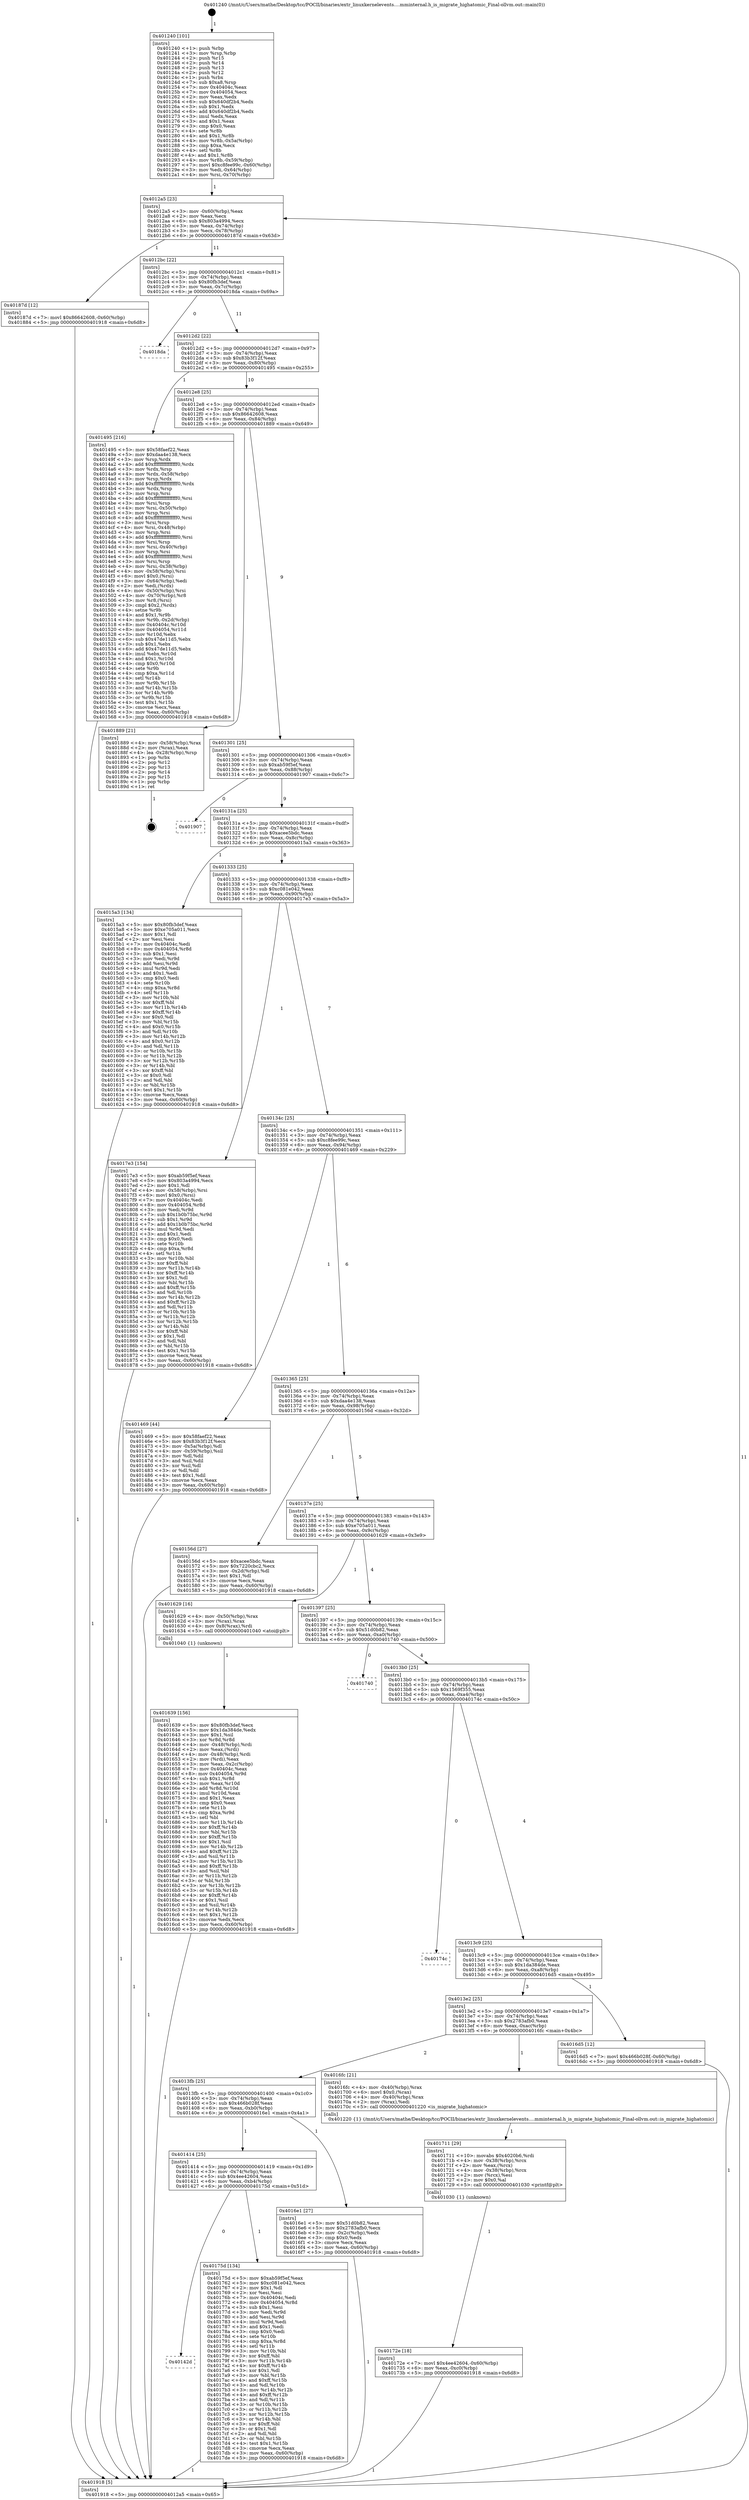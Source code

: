 digraph "0x401240" {
  label = "0x401240 (/mnt/c/Users/mathe/Desktop/tcc/POCII/binaries/extr_linuxkernelevents....mminternal.h_is_migrate_highatomic_Final-ollvm.out::main(0))"
  labelloc = "t"
  node[shape=record]

  Entry [label="",width=0.3,height=0.3,shape=circle,fillcolor=black,style=filled]
  "0x4012a5" [label="{
     0x4012a5 [23]\l
     | [instrs]\l
     &nbsp;&nbsp;0x4012a5 \<+3\>: mov -0x60(%rbp),%eax\l
     &nbsp;&nbsp;0x4012a8 \<+2\>: mov %eax,%ecx\l
     &nbsp;&nbsp;0x4012aa \<+6\>: sub $0x803a4994,%ecx\l
     &nbsp;&nbsp;0x4012b0 \<+3\>: mov %eax,-0x74(%rbp)\l
     &nbsp;&nbsp;0x4012b3 \<+3\>: mov %ecx,-0x78(%rbp)\l
     &nbsp;&nbsp;0x4012b6 \<+6\>: je 000000000040187d \<main+0x63d\>\l
  }"]
  "0x40187d" [label="{
     0x40187d [12]\l
     | [instrs]\l
     &nbsp;&nbsp;0x40187d \<+7\>: movl $0x86642608,-0x60(%rbp)\l
     &nbsp;&nbsp;0x401884 \<+5\>: jmp 0000000000401918 \<main+0x6d8\>\l
  }"]
  "0x4012bc" [label="{
     0x4012bc [22]\l
     | [instrs]\l
     &nbsp;&nbsp;0x4012bc \<+5\>: jmp 00000000004012c1 \<main+0x81\>\l
     &nbsp;&nbsp;0x4012c1 \<+3\>: mov -0x74(%rbp),%eax\l
     &nbsp;&nbsp;0x4012c4 \<+5\>: sub $0x80fb3def,%eax\l
     &nbsp;&nbsp;0x4012c9 \<+3\>: mov %eax,-0x7c(%rbp)\l
     &nbsp;&nbsp;0x4012cc \<+6\>: je 00000000004018da \<main+0x69a\>\l
  }"]
  Exit [label="",width=0.3,height=0.3,shape=circle,fillcolor=black,style=filled,peripheries=2]
  "0x4018da" [label="{
     0x4018da\l
  }", style=dashed]
  "0x4012d2" [label="{
     0x4012d2 [22]\l
     | [instrs]\l
     &nbsp;&nbsp;0x4012d2 \<+5\>: jmp 00000000004012d7 \<main+0x97\>\l
     &nbsp;&nbsp;0x4012d7 \<+3\>: mov -0x74(%rbp),%eax\l
     &nbsp;&nbsp;0x4012da \<+5\>: sub $0x83b3f12f,%eax\l
     &nbsp;&nbsp;0x4012df \<+3\>: mov %eax,-0x80(%rbp)\l
     &nbsp;&nbsp;0x4012e2 \<+6\>: je 0000000000401495 \<main+0x255\>\l
  }"]
  "0x40142d" [label="{
     0x40142d\l
  }", style=dashed]
  "0x401495" [label="{
     0x401495 [216]\l
     | [instrs]\l
     &nbsp;&nbsp;0x401495 \<+5\>: mov $0x58faef22,%eax\l
     &nbsp;&nbsp;0x40149a \<+5\>: mov $0xdaa4e138,%ecx\l
     &nbsp;&nbsp;0x40149f \<+3\>: mov %rsp,%rdx\l
     &nbsp;&nbsp;0x4014a2 \<+4\>: add $0xfffffffffffffff0,%rdx\l
     &nbsp;&nbsp;0x4014a6 \<+3\>: mov %rdx,%rsp\l
     &nbsp;&nbsp;0x4014a9 \<+4\>: mov %rdx,-0x58(%rbp)\l
     &nbsp;&nbsp;0x4014ad \<+3\>: mov %rsp,%rdx\l
     &nbsp;&nbsp;0x4014b0 \<+4\>: add $0xfffffffffffffff0,%rdx\l
     &nbsp;&nbsp;0x4014b4 \<+3\>: mov %rdx,%rsp\l
     &nbsp;&nbsp;0x4014b7 \<+3\>: mov %rsp,%rsi\l
     &nbsp;&nbsp;0x4014ba \<+4\>: add $0xfffffffffffffff0,%rsi\l
     &nbsp;&nbsp;0x4014be \<+3\>: mov %rsi,%rsp\l
     &nbsp;&nbsp;0x4014c1 \<+4\>: mov %rsi,-0x50(%rbp)\l
     &nbsp;&nbsp;0x4014c5 \<+3\>: mov %rsp,%rsi\l
     &nbsp;&nbsp;0x4014c8 \<+4\>: add $0xfffffffffffffff0,%rsi\l
     &nbsp;&nbsp;0x4014cc \<+3\>: mov %rsi,%rsp\l
     &nbsp;&nbsp;0x4014cf \<+4\>: mov %rsi,-0x48(%rbp)\l
     &nbsp;&nbsp;0x4014d3 \<+3\>: mov %rsp,%rsi\l
     &nbsp;&nbsp;0x4014d6 \<+4\>: add $0xfffffffffffffff0,%rsi\l
     &nbsp;&nbsp;0x4014da \<+3\>: mov %rsi,%rsp\l
     &nbsp;&nbsp;0x4014dd \<+4\>: mov %rsi,-0x40(%rbp)\l
     &nbsp;&nbsp;0x4014e1 \<+3\>: mov %rsp,%rsi\l
     &nbsp;&nbsp;0x4014e4 \<+4\>: add $0xfffffffffffffff0,%rsi\l
     &nbsp;&nbsp;0x4014e8 \<+3\>: mov %rsi,%rsp\l
     &nbsp;&nbsp;0x4014eb \<+4\>: mov %rsi,-0x38(%rbp)\l
     &nbsp;&nbsp;0x4014ef \<+4\>: mov -0x58(%rbp),%rsi\l
     &nbsp;&nbsp;0x4014f3 \<+6\>: movl $0x0,(%rsi)\l
     &nbsp;&nbsp;0x4014f9 \<+3\>: mov -0x64(%rbp),%edi\l
     &nbsp;&nbsp;0x4014fc \<+2\>: mov %edi,(%rdx)\l
     &nbsp;&nbsp;0x4014fe \<+4\>: mov -0x50(%rbp),%rsi\l
     &nbsp;&nbsp;0x401502 \<+4\>: mov -0x70(%rbp),%r8\l
     &nbsp;&nbsp;0x401506 \<+3\>: mov %r8,(%rsi)\l
     &nbsp;&nbsp;0x401509 \<+3\>: cmpl $0x2,(%rdx)\l
     &nbsp;&nbsp;0x40150c \<+4\>: setne %r9b\l
     &nbsp;&nbsp;0x401510 \<+4\>: and $0x1,%r9b\l
     &nbsp;&nbsp;0x401514 \<+4\>: mov %r9b,-0x2d(%rbp)\l
     &nbsp;&nbsp;0x401518 \<+8\>: mov 0x40404c,%r10d\l
     &nbsp;&nbsp;0x401520 \<+8\>: mov 0x404054,%r11d\l
     &nbsp;&nbsp;0x401528 \<+3\>: mov %r10d,%ebx\l
     &nbsp;&nbsp;0x40152b \<+6\>: sub $0x47de11d5,%ebx\l
     &nbsp;&nbsp;0x401531 \<+3\>: sub $0x1,%ebx\l
     &nbsp;&nbsp;0x401534 \<+6\>: add $0x47de11d5,%ebx\l
     &nbsp;&nbsp;0x40153a \<+4\>: imul %ebx,%r10d\l
     &nbsp;&nbsp;0x40153e \<+4\>: and $0x1,%r10d\l
     &nbsp;&nbsp;0x401542 \<+4\>: cmp $0x0,%r10d\l
     &nbsp;&nbsp;0x401546 \<+4\>: sete %r9b\l
     &nbsp;&nbsp;0x40154a \<+4\>: cmp $0xa,%r11d\l
     &nbsp;&nbsp;0x40154e \<+4\>: setl %r14b\l
     &nbsp;&nbsp;0x401552 \<+3\>: mov %r9b,%r15b\l
     &nbsp;&nbsp;0x401555 \<+3\>: and %r14b,%r15b\l
     &nbsp;&nbsp;0x401558 \<+3\>: xor %r14b,%r9b\l
     &nbsp;&nbsp;0x40155b \<+3\>: or %r9b,%r15b\l
     &nbsp;&nbsp;0x40155e \<+4\>: test $0x1,%r15b\l
     &nbsp;&nbsp;0x401562 \<+3\>: cmovne %ecx,%eax\l
     &nbsp;&nbsp;0x401565 \<+3\>: mov %eax,-0x60(%rbp)\l
     &nbsp;&nbsp;0x401568 \<+5\>: jmp 0000000000401918 \<main+0x6d8\>\l
  }"]
  "0x4012e8" [label="{
     0x4012e8 [25]\l
     | [instrs]\l
     &nbsp;&nbsp;0x4012e8 \<+5\>: jmp 00000000004012ed \<main+0xad\>\l
     &nbsp;&nbsp;0x4012ed \<+3\>: mov -0x74(%rbp),%eax\l
     &nbsp;&nbsp;0x4012f0 \<+5\>: sub $0x86642608,%eax\l
     &nbsp;&nbsp;0x4012f5 \<+6\>: mov %eax,-0x84(%rbp)\l
     &nbsp;&nbsp;0x4012fb \<+6\>: je 0000000000401889 \<main+0x649\>\l
  }"]
  "0x40175d" [label="{
     0x40175d [134]\l
     | [instrs]\l
     &nbsp;&nbsp;0x40175d \<+5\>: mov $0xab59f5ef,%eax\l
     &nbsp;&nbsp;0x401762 \<+5\>: mov $0xc081e042,%ecx\l
     &nbsp;&nbsp;0x401767 \<+2\>: mov $0x1,%dl\l
     &nbsp;&nbsp;0x401769 \<+2\>: xor %esi,%esi\l
     &nbsp;&nbsp;0x40176b \<+7\>: mov 0x40404c,%edi\l
     &nbsp;&nbsp;0x401772 \<+8\>: mov 0x404054,%r8d\l
     &nbsp;&nbsp;0x40177a \<+3\>: sub $0x1,%esi\l
     &nbsp;&nbsp;0x40177d \<+3\>: mov %edi,%r9d\l
     &nbsp;&nbsp;0x401780 \<+3\>: add %esi,%r9d\l
     &nbsp;&nbsp;0x401783 \<+4\>: imul %r9d,%edi\l
     &nbsp;&nbsp;0x401787 \<+3\>: and $0x1,%edi\l
     &nbsp;&nbsp;0x40178a \<+3\>: cmp $0x0,%edi\l
     &nbsp;&nbsp;0x40178d \<+4\>: sete %r10b\l
     &nbsp;&nbsp;0x401791 \<+4\>: cmp $0xa,%r8d\l
     &nbsp;&nbsp;0x401795 \<+4\>: setl %r11b\l
     &nbsp;&nbsp;0x401799 \<+3\>: mov %r10b,%bl\l
     &nbsp;&nbsp;0x40179c \<+3\>: xor $0xff,%bl\l
     &nbsp;&nbsp;0x40179f \<+3\>: mov %r11b,%r14b\l
     &nbsp;&nbsp;0x4017a2 \<+4\>: xor $0xff,%r14b\l
     &nbsp;&nbsp;0x4017a6 \<+3\>: xor $0x1,%dl\l
     &nbsp;&nbsp;0x4017a9 \<+3\>: mov %bl,%r15b\l
     &nbsp;&nbsp;0x4017ac \<+4\>: and $0xff,%r15b\l
     &nbsp;&nbsp;0x4017b0 \<+3\>: and %dl,%r10b\l
     &nbsp;&nbsp;0x4017b3 \<+3\>: mov %r14b,%r12b\l
     &nbsp;&nbsp;0x4017b6 \<+4\>: and $0xff,%r12b\l
     &nbsp;&nbsp;0x4017ba \<+3\>: and %dl,%r11b\l
     &nbsp;&nbsp;0x4017bd \<+3\>: or %r10b,%r15b\l
     &nbsp;&nbsp;0x4017c0 \<+3\>: or %r11b,%r12b\l
     &nbsp;&nbsp;0x4017c3 \<+3\>: xor %r12b,%r15b\l
     &nbsp;&nbsp;0x4017c6 \<+3\>: or %r14b,%bl\l
     &nbsp;&nbsp;0x4017c9 \<+3\>: xor $0xff,%bl\l
     &nbsp;&nbsp;0x4017cc \<+3\>: or $0x1,%dl\l
     &nbsp;&nbsp;0x4017cf \<+2\>: and %dl,%bl\l
     &nbsp;&nbsp;0x4017d1 \<+3\>: or %bl,%r15b\l
     &nbsp;&nbsp;0x4017d4 \<+4\>: test $0x1,%r15b\l
     &nbsp;&nbsp;0x4017d8 \<+3\>: cmovne %ecx,%eax\l
     &nbsp;&nbsp;0x4017db \<+3\>: mov %eax,-0x60(%rbp)\l
     &nbsp;&nbsp;0x4017de \<+5\>: jmp 0000000000401918 \<main+0x6d8\>\l
  }"]
  "0x401889" [label="{
     0x401889 [21]\l
     | [instrs]\l
     &nbsp;&nbsp;0x401889 \<+4\>: mov -0x58(%rbp),%rax\l
     &nbsp;&nbsp;0x40188d \<+2\>: mov (%rax),%eax\l
     &nbsp;&nbsp;0x40188f \<+4\>: lea -0x28(%rbp),%rsp\l
     &nbsp;&nbsp;0x401893 \<+1\>: pop %rbx\l
     &nbsp;&nbsp;0x401894 \<+2\>: pop %r12\l
     &nbsp;&nbsp;0x401896 \<+2\>: pop %r13\l
     &nbsp;&nbsp;0x401898 \<+2\>: pop %r14\l
     &nbsp;&nbsp;0x40189a \<+2\>: pop %r15\l
     &nbsp;&nbsp;0x40189c \<+1\>: pop %rbp\l
     &nbsp;&nbsp;0x40189d \<+1\>: ret\l
  }"]
  "0x401301" [label="{
     0x401301 [25]\l
     | [instrs]\l
     &nbsp;&nbsp;0x401301 \<+5\>: jmp 0000000000401306 \<main+0xc6\>\l
     &nbsp;&nbsp;0x401306 \<+3\>: mov -0x74(%rbp),%eax\l
     &nbsp;&nbsp;0x401309 \<+5\>: sub $0xab59f5ef,%eax\l
     &nbsp;&nbsp;0x40130e \<+6\>: mov %eax,-0x88(%rbp)\l
     &nbsp;&nbsp;0x401314 \<+6\>: je 0000000000401907 \<main+0x6c7\>\l
  }"]
  "0x40172e" [label="{
     0x40172e [18]\l
     | [instrs]\l
     &nbsp;&nbsp;0x40172e \<+7\>: movl $0x4ee42604,-0x60(%rbp)\l
     &nbsp;&nbsp;0x401735 \<+6\>: mov %eax,-0xc0(%rbp)\l
     &nbsp;&nbsp;0x40173b \<+5\>: jmp 0000000000401918 \<main+0x6d8\>\l
  }"]
  "0x401907" [label="{
     0x401907\l
  }", style=dashed]
  "0x40131a" [label="{
     0x40131a [25]\l
     | [instrs]\l
     &nbsp;&nbsp;0x40131a \<+5\>: jmp 000000000040131f \<main+0xdf\>\l
     &nbsp;&nbsp;0x40131f \<+3\>: mov -0x74(%rbp),%eax\l
     &nbsp;&nbsp;0x401322 \<+5\>: sub $0xacee5bdc,%eax\l
     &nbsp;&nbsp;0x401327 \<+6\>: mov %eax,-0x8c(%rbp)\l
     &nbsp;&nbsp;0x40132d \<+6\>: je 00000000004015a3 \<main+0x363\>\l
  }"]
  "0x401711" [label="{
     0x401711 [29]\l
     | [instrs]\l
     &nbsp;&nbsp;0x401711 \<+10\>: movabs $0x4020b6,%rdi\l
     &nbsp;&nbsp;0x40171b \<+4\>: mov -0x38(%rbp),%rcx\l
     &nbsp;&nbsp;0x40171f \<+2\>: mov %eax,(%rcx)\l
     &nbsp;&nbsp;0x401721 \<+4\>: mov -0x38(%rbp),%rcx\l
     &nbsp;&nbsp;0x401725 \<+2\>: mov (%rcx),%esi\l
     &nbsp;&nbsp;0x401727 \<+2\>: mov $0x0,%al\l
     &nbsp;&nbsp;0x401729 \<+5\>: call 0000000000401030 \<printf@plt\>\l
     | [calls]\l
     &nbsp;&nbsp;0x401030 \{1\} (unknown)\l
  }"]
  "0x4015a3" [label="{
     0x4015a3 [134]\l
     | [instrs]\l
     &nbsp;&nbsp;0x4015a3 \<+5\>: mov $0x80fb3def,%eax\l
     &nbsp;&nbsp;0x4015a8 \<+5\>: mov $0xe705a011,%ecx\l
     &nbsp;&nbsp;0x4015ad \<+2\>: mov $0x1,%dl\l
     &nbsp;&nbsp;0x4015af \<+2\>: xor %esi,%esi\l
     &nbsp;&nbsp;0x4015b1 \<+7\>: mov 0x40404c,%edi\l
     &nbsp;&nbsp;0x4015b8 \<+8\>: mov 0x404054,%r8d\l
     &nbsp;&nbsp;0x4015c0 \<+3\>: sub $0x1,%esi\l
     &nbsp;&nbsp;0x4015c3 \<+3\>: mov %edi,%r9d\l
     &nbsp;&nbsp;0x4015c6 \<+3\>: add %esi,%r9d\l
     &nbsp;&nbsp;0x4015c9 \<+4\>: imul %r9d,%edi\l
     &nbsp;&nbsp;0x4015cd \<+3\>: and $0x1,%edi\l
     &nbsp;&nbsp;0x4015d0 \<+3\>: cmp $0x0,%edi\l
     &nbsp;&nbsp;0x4015d3 \<+4\>: sete %r10b\l
     &nbsp;&nbsp;0x4015d7 \<+4\>: cmp $0xa,%r8d\l
     &nbsp;&nbsp;0x4015db \<+4\>: setl %r11b\l
     &nbsp;&nbsp;0x4015df \<+3\>: mov %r10b,%bl\l
     &nbsp;&nbsp;0x4015e2 \<+3\>: xor $0xff,%bl\l
     &nbsp;&nbsp;0x4015e5 \<+3\>: mov %r11b,%r14b\l
     &nbsp;&nbsp;0x4015e8 \<+4\>: xor $0xff,%r14b\l
     &nbsp;&nbsp;0x4015ec \<+3\>: xor $0x0,%dl\l
     &nbsp;&nbsp;0x4015ef \<+3\>: mov %bl,%r15b\l
     &nbsp;&nbsp;0x4015f2 \<+4\>: and $0x0,%r15b\l
     &nbsp;&nbsp;0x4015f6 \<+3\>: and %dl,%r10b\l
     &nbsp;&nbsp;0x4015f9 \<+3\>: mov %r14b,%r12b\l
     &nbsp;&nbsp;0x4015fc \<+4\>: and $0x0,%r12b\l
     &nbsp;&nbsp;0x401600 \<+3\>: and %dl,%r11b\l
     &nbsp;&nbsp;0x401603 \<+3\>: or %r10b,%r15b\l
     &nbsp;&nbsp;0x401606 \<+3\>: or %r11b,%r12b\l
     &nbsp;&nbsp;0x401609 \<+3\>: xor %r12b,%r15b\l
     &nbsp;&nbsp;0x40160c \<+3\>: or %r14b,%bl\l
     &nbsp;&nbsp;0x40160f \<+3\>: xor $0xff,%bl\l
     &nbsp;&nbsp;0x401612 \<+3\>: or $0x0,%dl\l
     &nbsp;&nbsp;0x401615 \<+2\>: and %dl,%bl\l
     &nbsp;&nbsp;0x401617 \<+3\>: or %bl,%r15b\l
     &nbsp;&nbsp;0x40161a \<+4\>: test $0x1,%r15b\l
     &nbsp;&nbsp;0x40161e \<+3\>: cmovne %ecx,%eax\l
     &nbsp;&nbsp;0x401621 \<+3\>: mov %eax,-0x60(%rbp)\l
     &nbsp;&nbsp;0x401624 \<+5\>: jmp 0000000000401918 \<main+0x6d8\>\l
  }"]
  "0x401333" [label="{
     0x401333 [25]\l
     | [instrs]\l
     &nbsp;&nbsp;0x401333 \<+5\>: jmp 0000000000401338 \<main+0xf8\>\l
     &nbsp;&nbsp;0x401338 \<+3\>: mov -0x74(%rbp),%eax\l
     &nbsp;&nbsp;0x40133b \<+5\>: sub $0xc081e042,%eax\l
     &nbsp;&nbsp;0x401340 \<+6\>: mov %eax,-0x90(%rbp)\l
     &nbsp;&nbsp;0x401346 \<+6\>: je 00000000004017e3 \<main+0x5a3\>\l
  }"]
  "0x401414" [label="{
     0x401414 [25]\l
     | [instrs]\l
     &nbsp;&nbsp;0x401414 \<+5\>: jmp 0000000000401419 \<main+0x1d9\>\l
     &nbsp;&nbsp;0x401419 \<+3\>: mov -0x74(%rbp),%eax\l
     &nbsp;&nbsp;0x40141c \<+5\>: sub $0x4ee42604,%eax\l
     &nbsp;&nbsp;0x401421 \<+6\>: mov %eax,-0xb4(%rbp)\l
     &nbsp;&nbsp;0x401427 \<+6\>: je 000000000040175d \<main+0x51d\>\l
  }"]
  "0x4017e3" [label="{
     0x4017e3 [154]\l
     | [instrs]\l
     &nbsp;&nbsp;0x4017e3 \<+5\>: mov $0xab59f5ef,%eax\l
     &nbsp;&nbsp;0x4017e8 \<+5\>: mov $0x803a4994,%ecx\l
     &nbsp;&nbsp;0x4017ed \<+2\>: mov $0x1,%dl\l
     &nbsp;&nbsp;0x4017ef \<+4\>: mov -0x58(%rbp),%rsi\l
     &nbsp;&nbsp;0x4017f3 \<+6\>: movl $0x0,(%rsi)\l
     &nbsp;&nbsp;0x4017f9 \<+7\>: mov 0x40404c,%edi\l
     &nbsp;&nbsp;0x401800 \<+8\>: mov 0x404054,%r8d\l
     &nbsp;&nbsp;0x401808 \<+3\>: mov %edi,%r9d\l
     &nbsp;&nbsp;0x40180b \<+7\>: sub $0x1b0b75bc,%r9d\l
     &nbsp;&nbsp;0x401812 \<+4\>: sub $0x1,%r9d\l
     &nbsp;&nbsp;0x401816 \<+7\>: add $0x1b0b75bc,%r9d\l
     &nbsp;&nbsp;0x40181d \<+4\>: imul %r9d,%edi\l
     &nbsp;&nbsp;0x401821 \<+3\>: and $0x1,%edi\l
     &nbsp;&nbsp;0x401824 \<+3\>: cmp $0x0,%edi\l
     &nbsp;&nbsp;0x401827 \<+4\>: sete %r10b\l
     &nbsp;&nbsp;0x40182b \<+4\>: cmp $0xa,%r8d\l
     &nbsp;&nbsp;0x40182f \<+4\>: setl %r11b\l
     &nbsp;&nbsp;0x401833 \<+3\>: mov %r10b,%bl\l
     &nbsp;&nbsp;0x401836 \<+3\>: xor $0xff,%bl\l
     &nbsp;&nbsp;0x401839 \<+3\>: mov %r11b,%r14b\l
     &nbsp;&nbsp;0x40183c \<+4\>: xor $0xff,%r14b\l
     &nbsp;&nbsp;0x401840 \<+3\>: xor $0x1,%dl\l
     &nbsp;&nbsp;0x401843 \<+3\>: mov %bl,%r15b\l
     &nbsp;&nbsp;0x401846 \<+4\>: and $0xff,%r15b\l
     &nbsp;&nbsp;0x40184a \<+3\>: and %dl,%r10b\l
     &nbsp;&nbsp;0x40184d \<+3\>: mov %r14b,%r12b\l
     &nbsp;&nbsp;0x401850 \<+4\>: and $0xff,%r12b\l
     &nbsp;&nbsp;0x401854 \<+3\>: and %dl,%r11b\l
     &nbsp;&nbsp;0x401857 \<+3\>: or %r10b,%r15b\l
     &nbsp;&nbsp;0x40185a \<+3\>: or %r11b,%r12b\l
     &nbsp;&nbsp;0x40185d \<+3\>: xor %r12b,%r15b\l
     &nbsp;&nbsp;0x401860 \<+3\>: or %r14b,%bl\l
     &nbsp;&nbsp;0x401863 \<+3\>: xor $0xff,%bl\l
     &nbsp;&nbsp;0x401866 \<+3\>: or $0x1,%dl\l
     &nbsp;&nbsp;0x401869 \<+2\>: and %dl,%bl\l
     &nbsp;&nbsp;0x40186b \<+3\>: or %bl,%r15b\l
     &nbsp;&nbsp;0x40186e \<+4\>: test $0x1,%r15b\l
     &nbsp;&nbsp;0x401872 \<+3\>: cmovne %ecx,%eax\l
     &nbsp;&nbsp;0x401875 \<+3\>: mov %eax,-0x60(%rbp)\l
     &nbsp;&nbsp;0x401878 \<+5\>: jmp 0000000000401918 \<main+0x6d8\>\l
  }"]
  "0x40134c" [label="{
     0x40134c [25]\l
     | [instrs]\l
     &nbsp;&nbsp;0x40134c \<+5\>: jmp 0000000000401351 \<main+0x111\>\l
     &nbsp;&nbsp;0x401351 \<+3\>: mov -0x74(%rbp),%eax\l
     &nbsp;&nbsp;0x401354 \<+5\>: sub $0xc8fee99c,%eax\l
     &nbsp;&nbsp;0x401359 \<+6\>: mov %eax,-0x94(%rbp)\l
     &nbsp;&nbsp;0x40135f \<+6\>: je 0000000000401469 \<main+0x229\>\l
  }"]
  "0x4016e1" [label="{
     0x4016e1 [27]\l
     | [instrs]\l
     &nbsp;&nbsp;0x4016e1 \<+5\>: mov $0x51d0b82,%eax\l
     &nbsp;&nbsp;0x4016e6 \<+5\>: mov $0x2783afb0,%ecx\l
     &nbsp;&nbsp;0x4016eb \<+3\>: mov -0x2c(%rbp),%edx\l
     &nbsp;&nbsp;0x4016ee \<+3\>: cmp $0x0,%edx\l
     &nbsp;&nbsp;0x4016f1 \<+3\>: cmove %ecx,%eax\l
     &nbsp;&nbsp;0x4016f4 \<+3\>: mov %eax,-0x60(%rbp)\l
     &nbsp;&nbsp;0x4016f7 \<+5\>: jmp 0000000000401918 \<main+0x6d8\>\l
  }"]
  "0x401469" [label="{
     0x401469 [44]\l
     | [instrs]\l
     &nbsp;&nbsp;0x401469 \<+5\>: mov $0x58faef22,%eax\l
     &nbsp;&nbsp;0x40146e \<+5\>: mov $0x83b3f12f,%ecx\l
     &nbsp;&nbsp;0x401473 \<+3\>: mov -0x5a(%rbp),%dl\l
     &nbsp;&nbsp;0x401476 \<+4\>: mov -0x59(%rbp),%sil\l
     &nbsp;&nbsp;0x40147a \<+3\>: mov %dl,%dil\l
     &nbsp;&nbsp;0x40147d \<+3\>: and %sil,%dil\l
     &nbsp;&nbsp;0x401480 \<+3\>: xor %sil,%dl\l
     &nbsp;&nbsp;0x401483 \<+3\>: or %dl,%dil\l
     &nbsp;&nbsp;0x401486 \<+4\>: test $0x1,%dil\l
     &nbsp;&nbsp;0x40148a \<+3\>: cmovne %ecx,%eax\l
     &nbsp;&nbsp;0x40148d \<+3\>: mov %eax,-0x60(%rbp)\l
     &nbsp;&nbsp;0x401490 \<+5\>: jmp 0000000000401918 \<main+0x6d8\>\l
  }"]
  "0x401365" [label="{
     0x401365 [25]\l
     | [instrs]\l
     &nbsp;&nbsp;0x401365 \<+5\>: jmp 000000000040136a \<main+0x12a\>\l
     &nbsp;&nbsp;0x40136a \<+3\>: mov -0x74(%rbp),%eax\l
     &nbsp;&nbsp;0x40136d \<+5\>: sub $0xdaa4e138,%eax\l
     &nbsp;&nbsp;0x401372 \<+6\>: mov %eax,-0x98(%rbp)\l
     &nbsp;&nbsp;0x401378 \<+6\>: je 000000000040156d \<main+0x32d\>\l
  }"]
  "0x401918" [label="{
     0x401918 [5]\l
     | [instrs]\l
     &nbsp;&nbsp;0x401918 \<+5\>: jmp 00000000004012a5 \<main+0x65\>\l
  }"]
  "0x401240" [label="{
     0x401240 [101]\l
     | [instrs]\l
     &nbsp;&nbsp;0x401240 \<+1\>: push %rbp\l
     &nbsp;&nbsp;0x401241 \<+3\>: mov %rsp,%rbp\l
     &nbsp;&nbsp;0x401244 \<+2\>: push %r15\l
     &nbsp;&nbsp;0x401246 \<+2\>: push %r14\l
     &nbsp;&nbsp;0x401248 \<+2\>: push %r13\l
     &nbsp;&nbsp;0x40124a \<+2\>: push %r12\l
     &nbsp;&nbsp;0x40124c \<+1\>: push %rbx\l
     &nbsp;&nbsp;0x40124d \<+7\>: sub $0xa8,%rsp\l
     &nbsp;&nbsp;0x401254 \<+7\>: mov 0x40404c,%eax\l
     &nbsp;&nbsp;0x40125b \<+7\>: mov 0x404054,%ecx\l
     &nbsp;&nbsp;0x401262 \<+2\>: mov %eax,%edx\l
     &nbsp;&nbsp;0x401264 \<+6\>: sub $0x640df2b4,%edx\l
     &nbsp;&nbsp;0x40126a \<+3\>: sub $0x1,%edx\l
     &nbsp;&nbsp;0x40126d \<+6\>: add $0x640df2b4,%edx\l
     &nbsp;&nbsp;0x401273 \<+3\>: imul %edx,%eax\l
     &nbsp;&nbsp;0x401276 \<+3\>: and $0x1,%eax\l
     &nbsp;&nbsp;0x401279 \<+3\>: cmp $0x0,%eax\l
     &nbsp;&nbsp;0x40127c \<+4\>: sete %r8b\l
     &nbsp;&nbsp;0x401280 \<+4\>: and $0x1,%r8b\l
     &nbsp;&nbsp;0x401284 \<+4\>: mov %r8b,-0x5a(%rbp)\l
     &nbsp;&nbsp;0x401288 \<+3\>: cmp $0xa,%ecx\l
     &nbsp;&nbsp;0x40128b \<+4\>: setl %r8b\l
     &nbsp;&nbsp;0x40128f \<+4\>: and $0x1,%r8b\l
     &nbsp;&nbsp;0x401293 \<+4\>: mov %r8b,-0x59(%rbp)\l
     &nbsp;&nbsp;0x401297 \<+7\>: movl $0xc8fee99c,-0x60(%rbp)\l
     &nbsp;&nbsp;0x40129e \<+3\>: mov %edi,-0x64(%rbp)\l
     &nbsp;&nbsp;0x4012a1 \<+4\>: mov %rsi,-0x70(%rbp)\l
  }"]
  "0x4013fb" [label="{
     0x4013fb [25]\l
     | [instrs]\l
     &nbsp;&nbsp;0x4013fb \<+5\>: jmp 0000000000401400 \<main+0x1c0\>\l
     &nbsp;&nbsp;0x401400 \<+3\>: mov -0x74(%rbp),%eax\l
     &nbsp;&nbsp;0x401403 \<+5\>: sub $0x466b028f,%eax\l
     &nbsp;&nbsp;0x401408 \<+6\>: mov %eax,-0xb0(%rbp)\l
     &nbsp;&nbsp;0x40140e \<+6\>: je 00000000004016e1 \<main+0x4a1\>\l
  }"]
  "0x40156d" [label="{
     0x40156d [27]\l
     | [instrs]\l
     &nbsp;&nbsp;0x40156d \<+5\>: mov $0xacee5bdc,%eax\l
     &nbsp;&nbsp;0x401572 \<+5\>: mov $0x7220cbc2,%ecx\l
     &nbsp;&nbsp;0x401577 \<+3\>: mov -0x2d(%rbp),%dl\l
     &nbsp;&nbsp;0x40157a \<+3\>: test $0x1,%dl\l
     &nbsp;&nbsp;0x40157d \<+3\>: cmovne %ecx,%eax\l
     &nbsp;&nbsp;0x401580 \<+3\>: mov %eax,-0x60(%rbp)\l
     &nbsp;&nbsp;0x401583 \<+5\>: jmp 0000000000401918 \<main+0x6d8\>\l
  }"]
  "0x40137e" [label="{
     0x40137e [25]\l
     | [instrs]\l
     &nbsp;&nbsp;0x40137e \<+5\>: jmp 0000000000401383 \<main+0x143\>\l
     &nbsp;&nbsp;0x401383 \<+3\>: mov -0x74(%rbp),%eax\l
     &nbsp;&nbsp;0x401386 \<+5\>: sub $0xe705a011,%eax\l
     &nbsp;&nbsp;0x40138b \<+6\>: mov %eax,-0x9c(%rbp)\l
     &nbsp;&nbsp;0x401391 \<+6\>: je 0000000000401629 \<main+0x3e9\>\l
  }"]
  "0x4016fc" [label="{
     0x4016fc [21]\l
     | [instrs]\l
     &nbsp;&nbsp;0x4016fc \<+4\>: mov -0x40(%rbp),%rax\l
     &nbsp;&nbsp;0x401700 \<+6\>: movl $0x0,(%rax)\l
     &nbsp;&nbsp;0x401706 \<+4\>: mov -0x40(%rbp),%rax\l
     &nbsp;&nbsp;0x40170a \<+2\>: mov (%rax),%edi\l
     &nbsp;&nbsp;0x40170c \<+5\>: call 0000000000401220 \<is_migrate_highatomic\>\l
     | [calls]\l
     &nbsp;&nbsp;0x401220 \{1\} (/mnt/c/Users/mathe/Desktop/tcc/POCII/binaries/extr_linuxkernelevents....mminternal.h_is_migrate_highatomic_Final-ollvm.out::is_migrate_highatomic)\l
  }"]
  "0x401629" [label="{
     0x401629 [16]\l
     | [instrs]\l
     &nbsp;&nbsp;0x401629 \<+4\>: mov -0x50(%rbp),%rax\l
     &nbsp;&nbsp;0x40162d \<+3\>: mov (%rax),%rax\l
     &nbsp;&nbsp;0x401630 \<+4\>: mov 0x8(%rax),%rdi\l
     &nbsp;&nbsp;0x401634 \<+5\>: call 0000000000401040 \<atoi@plt\>\l
     | [calls]\l
     &nbsp;&nbsp;0x401040 \{1\} (unknown)\l
  }"]
  "0x401397" [label="{
     0x401397 [25]\l
     | [instrs]\l
     &nbsp;&nbsp;0x401397 \<+5\>: jmp 000000000040139c \<main+0x15c\>\l
     &nbsp;&nbsp;0x40139c \<+3\>: mov -0x74(%rbp),%eax\l
     &nbsp;&nbsp;0x40139f \<+5\>: sub $0x51d0b82,%eax\l
     &nbsp;&nbsp;0x4013a4 \<+6\>: mov %eax,-0xa0(%rbp)\l
     &nbsp;&nbsp;0x4013aa \<+6\>: je 0000000000401740 \<main+0x500\>\l
  }"]
  "0x401639" [label="{
     0x401639 [156]\l
     | [instrs]\l
     &nbsp;&nbsp;0x401639 \<+5\>: mov $0x80fb3def,%ecx\l
     &nbsp;&nbsp;0x40163e \<+5\>: mov $0x1da384de,%edx\l
     &nbsp;&nbsp;0x401643 \<+3\>: mov $0x1,%sil\l
     &nbsp;&nbsp;0x401646 \<+3\>: xor %r8d,%r8d\l
     &nbsp;&nbsp;0x401649 \<+4\>: mov -0x48(%rbp),%rdi\l
     &nbsp;&nbsp;0x40164d \<+2\>: mov %eax,(%rdi)\l
     &nbsp;&nbsp;0x40164f \<+4\>: mov -0x48(%rbp),%rdi\l
     &nbsp;&nbsp;0x401653 \<+2\>: mov (%rdi),%eax\l
     &nbsp;&nbsp;0x401655 \<+3\>: mov %eax,-0x2c(%rbp)\l
     &nbsp;&nbsp;0x401658 \<+7\>: mov 0x40404c,%eax\l
     &nbsp;&nbsp;0x40165f \<+8\>: mov 0x404054,%r9d\l
     &nbsp;&nbsp;0x401667 \<+4\>: sub $0x1,%r8d\l
     &nbsp;&nbsp;0x40166b \<+3\>: mov %eax,%r10d\l
     &nbsp;&nbsp;0x40166e \<+3\>: add %r8d,%r10d\l
     &nbsp;&nbsp;0x401671 \<+4\>: imul %r10d,%eax\l
     &nbsp;&nbsp;0x401675 \<+3\>: and $0x1,%eax\l
     &nbsp;&nbsp;0x401678 \<+3\>: cmp $0x0,%eax\l
     &nbsp;&nbsp;0x40167b \<+4\>: sete %r11b\l
     &nbsp;&nbsp;0x40167f \<+4\>: cmp $0xa,%r9d\l
     &nbsp;&nbsp;0x401683 \<+3\>: setl %bl\l
     &nbsp;&nbsp;0x401686 \<+3\>: mov %r11b,%r14b\l
     &nbsp;&nbsp;0x401689 \<+4\>: xor $0xff,%r14b\l
     &nbsp;&nbsp;0x40168d \<+3\>: mov %bl,%r15b\l
     &nbsp;&nbsp;0x401690 \<+4\>: xor $0xff,%r15b\l
     &nbsp;&nbsp;0x401694 \<+4\>: xor $0x1,%sil\l
     &nbsp;&nbsp;0x401698 \<+3\>: mov %r14b,%r12b\l
     &nbsp;&nbsp;0x40169b \<+4\>: and $0xff,%r12b\l
     &nbsp;&nbsp;0x40169f \<+3\>: and %sil,%r11b\l
     &nbsp;&nbsp;0x4016a2 \<+3\>: mov %r15b,%r13b\l
     &nbsp;&nbsp;0x4016a5 \<+4\>: and $0xff,%r13b\l
     &nbsp;&nbsp;0x4016a9 \<+3\>: and %sil,%bl\l
     &nbsp;&nbsp;0x4016ac \<+3\>: or %r11b,%r12b\l
     &nbsp;&nbsp;0x4016af \<+3\>: or %bl,%r13b\l
     &nbsp;&nbsp;0x4016b2 \<+3\>: xor %r13b,%r12b\l
     &nbsp;&nbsp;0x4016b5 \<+3\>: or %r15b,%r14b\l
     &nbsp;&nbsp;0x4016b8 \<+4\>: xor $0xff,%r14b\l
     &nbsp;&nbsp;0x4016bc \<+4\>: or $0x1,%sil\l
     &nbsp;&nbsp;0x4016c0 \<+3\>: and %sil,%r14b\l
     &nbsp;&nbsp;0x4016c3 \<+3\>: or %r14b,%r12b\l
     &nbsp;&nbsp;0x4016c6 \<+4\>: test $0x1,%r12b\l
     &nbsp;&nbsp;0x4016ca \<+3\>: cmovne %edx,%ecx\l
     &nbsp;&nbsp;0x4016cd \<+3\>: mov %ecx,-0x60(%rbp)\l
     &nbsp;&nbsp;0x4016d0 \<+5\>: jmp 0000000000401918 \<main+0x6d8\>\l
  }"]
  "0x4013e2" [label="{
     0x4013e2 [25]\l
     | [instrs]\l
     &nbsp;&nbsp;0x4013e2 \<+5\>: jmp 00000000004013e7 \<main+0x1a7\>\l
     &nbsp;&nbsp;0x4013e7 \<+3\>: mov -0x74(%rbp),%eax\l
     &nbsp;&nbsp;0x4013ea \<+5\>: sub $0x2783afb0,%eax\l
     &nbsp;&nbsp;0x4013ef \<+6\>: mov %eax,-0xac(%rbp)\l
     &nbsp;&nbsp;0x4013f5 \<+6\>: je 00000000004016fc \<main+0x4bc\>\l
  }"]
  "0x401740" [label="{
     0x401740\l
  }", style=dashed]
  "0x4013b0" [label="{
     0x4013b0 [25]\l
     | [instrs]\l
     &nbsp;&nbsp;0x4013b0 \<+5\>: jmp 00000000004013b5 \<main+0x175\>\l
     &nbsp;&nbsp;0x4013b5 \<+3\>: mov -0x74(%rbp),%eax\l
     &nbsp;&nbsp;0x4013b8 \<+5\>: sub $0x1569f355,%eax\l
     &nbsp;&nbsp;0x4013bd \<+6\>: mov %eax,-0xa4(%rbp)\l
     &nbsp;&nbsp;0x4013c3 \<+6\>: je 000000000040174c \<main+0x50c\>\l
  }"]
  "0x4016d5" [label="{
     0x4016d5 [12]\l
     | [instrs]\l
     &nbsp;&nbsp;0x4016d5 \<+7\>: movl $0x466b028f,-0x60(%rbp)\l
     &nbsp;&nbsp;0x4016dc \<+5\>: jmp 0000000000401918 \<main+0x6d8\>\l
  }"]
  "0x40174c" [label="{
     0x40174c\l
  }", style=dashed]
  "0x4013c9" [label="{
     0x4013c9 [25]\l
     | [instrs]\l
     &nbsp;&nbsp;0x4013c9 \<+5\>: jmp 00000000004013ce \<main+0x18e\>\l
     &nbsp;&nbsp;0x4013ce \<+3\>: mov -0x74(%rbp),%eax\l
     &nbsp;&nbsp;0x4013d1 \<+5\>: sub $0x1da384de,%eax\l
     &nbsp;&nbsp;0x4013d6 \<+6\>: mov %eax,-0xa8(%rbp)\l
     &nbsp;&nbsp;0x4013dc \<+6\>: je 00000000004016d5 \<main+0x495\>\l
  }"]
  Entry -> "0x401240" [label=" 1"]
  "0x4012a5" -> "0x40187d" [label=" 1"]
  "0x4012a5" -> "0x4012bc" [label=" 11"]
  "0x401889" -> Exit [label=" 1"]
  "0x4012bc" -> "0x4018da" [label=" 0"]
  "0x4012bc" -> "0x4012d2" [label=" 11"]
  "0x40187d" -> "0x401918" [label=" 1"]
  "0x4012d2" -> "0x401495" [label=" 1"]
  "0x4012d2" -> "0x4012e8" [label=" 10"]
  "0x4017e3" -> "0x401918" [label=" 1"]
  "0x4012e8" -> "0x401889" [label=" 1"]
  "0x4012e8" -> "0x401301" [label=" 9"]
  "0x40175d" -> "0x401918" [label=" 1"]
  "0x401301" -> "0x401907" [label=" 0"]
  "0x401301" -> "0x40131a" [label=" 9"]
  "0x401414" -> "0x40175d" [label=" 1"]
  "0x40131a" -> "0x4015a3" [label=" 1"]
  "0x40131a" -> "0x401333" [label=" 8"]
  "0x401414" -> "0x40142d" [label=" 0"]
  "0x401333" -> "0x4017e3" [label=" 1"]
  "0x401333" -> "0x40134c" [label=" 7"]
  "0x40172e" -> "0x401918" [label=" 1"]
  "0x40134c" -> "0x401469" [label=" 1"]
  "0x40134c" -> "0x401365" [label=" 6"]
  "0x401469" -> "0x401918" [label=" 1"]
  "0x401240" -> "0x4012a5" [label=" 1"]
  "0x401918" -> "0x4012a5" [label=" 11"]
  "0x401495" -> "0x401918" [label=" 1"]
  "0x401711" -> "0x40172e" [label=" 1"]
  "0x401365" -> "0x40156d" [label=" 1"]
  "0x401365" -> "0x40137e" [label=" 5"]
  "0x40156d" -> "0x401918" [label=" 1"]
  "0x4015a3" -> "0x401918" [label=" 1"]
  "0x4016e1" -> "0x401918" [label=" 1"]
  "0x40137e" -> "0x401629" [label=" 1"]
  "0x40137e" -> "0x401397" [label=" 4"]
  "0x401629" -> "0x401639" [label=" 1"]
  "0x401639" -> "0x401918" [label=" 1"]
  "0x4013fb" -> "0x401414" [label=" 1"]
  "0x401397" -> "0x401740" [label=" 0"]
  "0x401397" -> "0x4013b0" [label=" 4"]
  "0x4016fc" -> "0x401711" [label=" 1"]
  "0x4013b0" -> "0x40174c" [label=" 0"]
  "0x4013b0" -> "0x4013c9" [label=" 4"]
  "0x4013e2" -> "0x4013fb" [label=" 2"]
  "0x4013c9" -> "0x4016d5" [label=" 1"]
  "0x4013c9" -> "0x4013e2" [label=" 3"]
  "0x4016d5" -> "0x401918" [label=" 1"]
  "0x4013fb" -> "0x4016e1" [label=" 1"]
  "0x4013e2" -> "0x4016fc" [label=" 1"]
}
